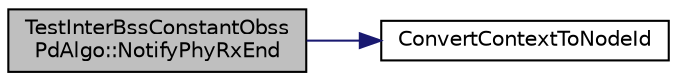 digraph "TestInterBssConstantObssPdAlgo::NotifyPhyRxEnd"
{
 // LATEX_PDF_SIZE
  edge [fontname="Helvetica",fontsize="10",labelfontname="Helvetica",labelfontsize="10"];
  node [fontname="Helvetica",fontsize="10",shape=record];
  rankdir="LR";
  Node1 [label="TestInterBssConstantObss\lPdAlgo::NotifyPhyRxEnd",height=0.2,width=0.4,color="black", fillcolor="grey75", style="filled", fontcolor="black",tooltip="Notify Phy receive endsn."];
  Node1 -> Node2 [color="midnightblue",fontsize="10",style="solid",fontname="Helvetica"];
  Node2 [label="ConvertContextToNodeId",height=0.2,width=0.4,color="black", fillcolor="white", style="filled",URL="$inter-bss-test-suite_8cc.html#a49d821201622b5ac8299ca9dc5f8d9a4",tooltip=" "];
}
